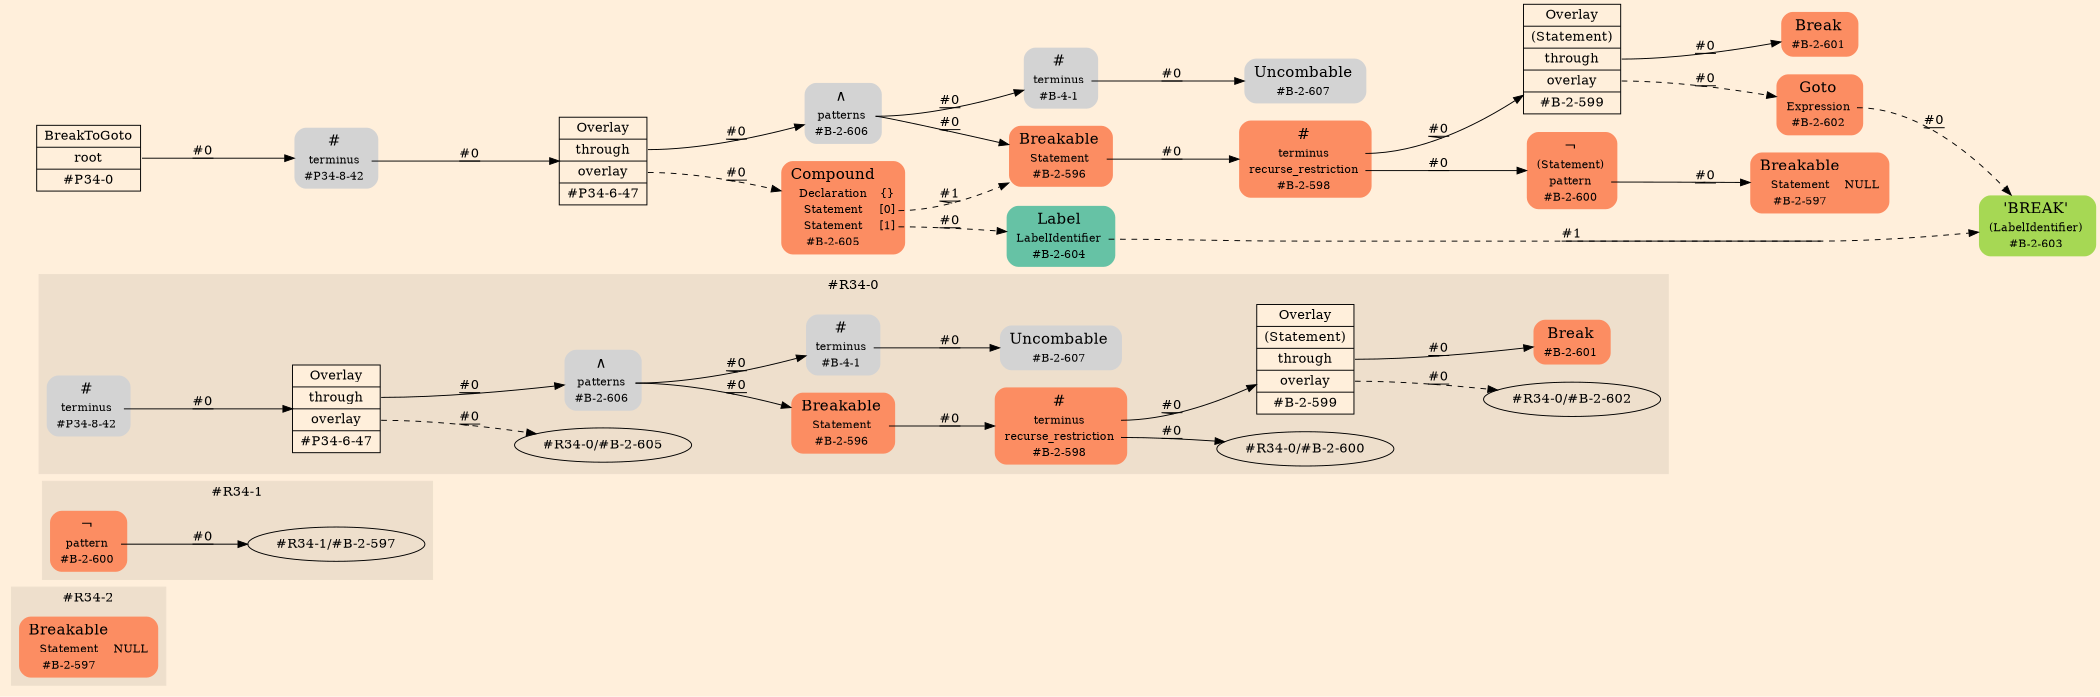 digraph Inferno {
graph [
rankdir = "LR"
ranksep = 1.0
size = "14,20"
bgcolor = antiquewhite1
];
node [
];
subgraph "cluster#R34-2" {
label = "#R34-2"
style = "filled"
color = antiquewhite2
"#R34-2/#B-2-597" [
shape = "plaintext"
fillcolor = "/set28/2"
label = <<TABLE BORDER="0" CELLBORDER="0" CELLSPACING="0">
 <TR>
  <TD><FONT POINT-SIZE="16.0">Breakable</FONT></TD>
  <TD></TD>
 </TR>
 <TR>
  <TD>Statement</TD>
  <TD PORT="port0">NULL</TD>
 </TR>
 <TR>
  <TD>#B-2-597</TD>
  <TD PORT="port1"></TD>
 </TR>
</TABLE>>
style = "rounded,filled"
fontsize = "12"
];
}
subgraph "cluster#R34-1" {
label = "#R34-1"
style = "filled"
color = antiquewhite2
"#R34-1/#B-2-600" [
shape = "plaintext"
fillcolor = "/set28/2"
label = <<TABLE BORDER="0" CELLBORDER="0" CELLSPACING="0">
 <TR>
  <TD><FONT POINT-SIZE="16.0">¬</FONT></TD>
  <TD></TD>
 </TR>
 <TR>
  <TD>pattern</TD>
  <TD PORT="port0"></TD>
 </TR>
 <TR>
  <TD>#B-2-600</TD>
  <TD PORT="port1"></TD>
 </TR>
</TABLE>>
style = "rounded,filled"
fontsize = "12"
];
"#R34-1/#B-2-600":port0 -> "#R34-1/#B-2-597" [style="solid"
label = "#0"
decorate = true
];
}
subgraph "cluster#R34-0" {
label = "#R34-0"
style = "filled"
color = antiquewhite2
"#R34-0/#B-2-607" [
shape = "plaintext"
label = <<TABLE BORDER="0" CELLBORDER="0" CELLSPACING="0">
 <TR>
  <TD><FONT POINT-SIZE="16.0">Uncombable</FONT></TD>
  <TD></TD>
 </TR>
 <TR>
  <TD>#B-2-607</TD>
  <TD PORT="port0"></TD>
 </TR>
</TABLE>>
style = "rounded,filled"
fontsize = "12"
];
"#R34-0/#B-2-596" [
shape = "plaintext"
fillcolor = "/set28/2"
label = <<TABLE BORDER="0" CELLBORDER="0" CELLSPACING="0">
 <TR>
  <TD><FONT POINT-SIZE="16.0">Breakable</FONT></TD>
  <TD></TD>
 </TR>
 <TR>
  <TD>Statement</TD>
  <TD PORT="port0"></TD>
 </TR>
 <TR>
  <TD>#B-2-596</TD>
  <TD PORT="port1"></TD>
 </TR>
</TABLE>>
style = "rounded,filled"
fontsize = "12"
];
"#R34-0/#B-4-1" [
shape = "plaintext"
label = <<TABLE BORDER="0" CELLBORDER="0" CELLSPACING="0">
 <TR>
  <TD><FONT POINT-SIZE="16.0">#</FONT></TD>
  <TD></TD>
 </TR>
 <TR>
  <TD>terminus</TD>
  <TD PORT="port0"></TD>
 </TR>
 <TR>
  <TD>#B-4-1</TD>
  <TD PORT="port1"></TD>
 </TR>
</TABLE>>
style = "rounded,filled"
fontsize = "12"
];
"#R34-0/#B-2-601" [
shape = "plaintext"
fillcolor = "/set28/2"
label = <<TABLE BORDER="0" CELLBORDER="0" CELLSPACING="0">
 <TR>
  <TD><FONT POINT-SIZE="16.0">Break</FONT></TD>
  <TD></TD>
 </TR>
 <TR>
  <TD>#B-2-601</TD>
  <TD PORT="port0"></TD>
 </TR>
</TABLE>>
style = "rounded,filled"
fontsize = "12"
];
"#R34-0/#P34-8-42" [
shape = "plaintext"
label = <<TABLE BORDER="0" CELLBORDER="0" CELLSPACING="0">
 <TR>
  <TD><FONT POINT-SIZE="16.0">#</FONT></TD>
  <TD></TD>
 </TR>
 <TR>
  <TD>terminus</TD>
  <TD PORT="port0"></TD>
 </TR>
 <TR>
  <TD>#P34-8-42</TD>
  <TD PORT="port1"></TD>
 </TR>
</TABLE>>
style = "rounded,filled"
fontsize = "12"
];
"#R34-0/#B-2-598" [
shape = "plaintext"
fillcolor = "/set28/2"
label = <<TABLE BORDER="0" CELLBORDER="0" CELLSPACING="0">
 <TR>
  <TD><FONT POINT-SIZE="16.0">#</FONT></TD>
  <TD></TD>
 </TR>
 <TR>
  <TD>terminus</TD>
  <TD PORT="port0"></TD>
 </TR>
 <TR>
  <TD>recurse_restriction</TD>
  <TD PORT="port1"></TD>
 </TR>
 <TR>
  <TD>#B-2-598</TD>
  <TD PORT="port2"></TD>
 </TR>
</TABLE>>
style = "rounded,filled"
fontsize = "12"
];
"#R34-0/#B-2-599" [
shape = "record"
fillcolor = "/set28/2"
label = "<fixed> Overlay | <port0> (Statement) | <port1> through | <port2> overlay | <port3> #B-2-599"
style = "filled"
fontsize = "14"
fillcolor = antiquewhite1
];
"#R34-0/#P34-6-47" [
shape = "record"
label = "<fixed> Overlay | <port0> through | <port1> overlay | <port2> #P34-6-47"
style = "filled"
fontsize = "14"
fillcolor = antiquewhite1
];
"#R34-0/#B-2-606" [
shape = "plaintext"
label = <<TABLE BORDER="0" CELLBORDER="0" CELLSPACING="0">
 <TR>
  <TD><FONT POINT-SIZE="16.0">∧</FONT></TD>
  <TD></TD>
 </TR>
 <TR>
  <TD>patterns</TD>
  <TD PORT="port0"></TD>
 </TR>
 <TR>
  <TD>#B-2-606</TD>
  <TD PORT="port1"></TD>
 </TR>
</TABLE>>
style = "rounded,filled"
fontsize = "12"
];
"#R34-0/#B-2-596":port0 -> "#R34-0/#B-2-598" [style="solid"
label = "#0"
decorate = true
];
"#R34-0/#B-4-1":port0 -> "#R34-0/#B-2-607" [style="solid"
label = "#0"
decorate = true
];
"#R34-0/#P34-8-42":port0 -> "#R34-0/#P34-6-47" [style="solid"
label = "#0"
decorate = true
];
"#R34-0/#B-2-598":port0 -> "#R34-0/#B-2-599" [style="solid"
label = "#0"
decorate = true
];
"#R34-0/#B-2-598":port1 -> "#R34-0/#B-2-600" [style="solid"
label = "#0"
decorate = true
];
"#R34-0/#B-2-599":port1 -> "#R34-0/#B-2-601" [style="solid"
label = "#0"
decorate = true
];
"#R34-0/#B-2-599":port2 -> "#R34-0/#B-2-602" [style="dashed"
label = "#0"
decorate = true
];
"#R34-0/#P34-6-47":port0 -> "#R34-0/#B-2-606" [style="solid"
label = "#0"
decorate = true
];
"#R34-0/#P34-6-47":port1 -> "#R34-0/#B-2-605" [style="dashed"
label = "#0"
decorate = true
];
"#R34-0/#B-2-606":port0 -> "#R34-0/#B-2-596" [style="solid"
label = "#0"
decorate = true
];
"#R34-0/#B-2-606":port0 -> "#R34-0/#B-4-1" [style="solid"
label = "#0"
decorate = true
];
}
"/CR#P34-0" [
shape = "record"
fillcolor = "transparent"
label = "<fixed> BreakToGoto | <port0> root | <port1> #P34-0"
style = "filled"
fontsize = "14"
fillcolor = antiquewhite1
];
"/#P34-8-42" [
shape = "plaintext"
label = <<TABLE BORDER="0" CELLBORDER="0" CELLSPACING="0">
 <TR>
  <TD><FONT POINT-SIZE="16.0">#</FONT></TD>
  <TD></TD>
 </TR>
 <TR>
  <TD>terminus</TD>
  <TD PORT="port0"></TD>
 </TR>
 <TR>
  <TD>#P34-8-42</TD>
  <TD PORT="port1"></TD>
 </TR>
</TABLE>>
style = "rounded,filled"
fontsize = "12"
];
"/#P34-6-47" [
shape = "record"
label = "<fixed> Overlay | <port0> through | <port1> overlay | <port2> #P34-6-47"
style = "filled"
fontsize = "14"
fillcolor = antiquewhite1
];
"/#B-2-606" [
shape = "plaintext"
label = <<TABLE BORDER="0" CELLBORDER="0" CELLSPACING="0">
 <TR>
  <TD><FONT POINT-SIZE="16.0">∧</FONT></TD>
  <TD></TD>
 </TR>
 <TR>
  <TD>patterns</TD>
  <TD PORT="port0"></TD>
 </TR>
 <TR>
  <TD>#B-2-606</TD>
  <TD PORT="port1"></TD>
 </TR>
</TABLE>>
style = "rounded,filled"
fontsize = "12"
];
"/#B-2-596" [
shape = "plaintext"
fillcolor = "/set28/2"
label = <<TABLE BORDER="0" CELLBORDER="0" CELLSPACING="0">
 <TR>
  <TD><FONT POINT-SIZE="16.0">Breakable</FONT></TD>
  <TD></TD>
 </TR>
 <TR>
  <TD>Statement</TD>
  <TD PORT="port0"></TD>
 </TR>
 <TR>
  <TD>#B-2-596</TD>
  <TD PORT="port1"></TD>
 </TR>
</TABLE>>
style = "rounded,filled"
fontsize = "12"
];
"/#B-2-598" [
shape = "plaintext"
fillcolor = "/set28/2"
label = <<TABLE BORDER="0" CELLBORDER="0" CELLSPACING="0">
 <TR>
  <TD><FONT POINT-SIZE="16.0">#</FONT></TD>
  <TD></TD>
 </TR>
 <TR>
  <TD>terminus</TD>
  <TD PORT="port0"></TD>
 </TR>
 <TR>
  <TD>recurse_restriction</TD>
  <TD PORT="port1"></TD>
 </TR>
 <TR>
  <TD>#B-2-598</TD>
  <TD PORT="port2"></TD>
 </TR>
</TABLE>>
style = "rounded,filled"
fontsize = "12"
];
"/#B-2-599" [
shape = "record"
fillcolor = "/set28/2"
label = "<fixed> Overlay | <port0> (Statement) | <port1> through | <port2> overlay | <port3> #B-2-599"
style = "filled"
fontsize = "14"
fillcolor = antiquewhite1
];
"/#B-2-601" [
shape = "plaintext"
fillcolor = "/set28/2"
label = <<TABLE BORDER="0" CELLBORDER="0" CELLSPACING="0">
 <TR>
  <TD><FONT POINT-SIZE="16.0">Break</FONT></TD>
  <TD></TD>
 </TR>
 <TR>
  <TD>#B-2-601</TD>
  <TD PORT="port0"></TD>
 </TR>
</TABLE>>
style = "rounded,filled"
fontsize = "12"
];
"/#B-2-602" [
shape = "plaintext"
fillcolor = "/set28/2"
label = <<TABLE BORDER="0" CELLBORDER="0" CELLSPACING="0">
 <TR>
  <TD><FONT POINT-SIZE="16.0">Goto</FONT></TD>
  <TD></TD>
 </TR>
 <TR>
  <TD>Expression</TD>
  <TD PORT="port0"></TD>
 </TR>
 <TR>
  <TD>#B-2-602</TD>
  <TD PORT="port1"></TD>
 </TR>
</TABLE>>
style = "rounded,filled"
fontsize = "12"
];
"/#B-2-603" [
shape = "plaintext"
fillcolor = "/set28/5"
label = <<TABLE BORDER="0" CELLBORDER="0" CELLSPACING="0">
 <TR>
  <TD><FONT POINT-SIZE="16.0">'BREAK'</FONT></TD>
  <TD></TD>
 </TR>
 <TR>
  <TD>(LabelIdentifier)</TD>
  <TD PORT="port0"></TD>
 </TR>
 <TR>
  <TD>#B-2-603</TD>
  <TD PORT="port1"></TD>
 </TR>
</TABLE>>
style = "rounded,filled"
fontsize = "12"
];
"/#B-2-600" [
shape = "plaintext"
fillcolor = "/set28/2"
label = <<TABLE BORDER="0" CELLBORDER="0" CELLSPACING="0">
 <TR>
  <TD><FONT POINT-SIZE="16.0">¬</FONT></TD>
  <TD></TD>
 </TR>
 <TR>
  <TD>(Statement)</TD>
  <TD PORT="port0"></TD>
 </TR>
 <TR>
  <TD>pattern</TD>
  <TD PORT="port1"></TD>
 </TR>
 <TR>
  <TD>#B-2-600</TD>
  <TD PORT="port2"></TD>
 </TR>
</TABLE>>
style = "rounded,filled"
fontsize = "12"
];
"/#B-2-597" [
shape = "plaintext"
fillcolor = "/set28/2"
label = <<TABLE BORDER="0" CELLBORDER="0" CELLSPACING="0">
 <TR>
  <TD><FONT POINT-SIZE="16.0">Breakable</FONT></TD>
  <TD></TD>
 </TR>
 <TR>
  <TD>Statement</TD>
  <TD PORT="port0">NULL</TD>
 </TR>
 <TR>
  <TD>#B-2-597</TD>
  <TD PORT="port1"></TD>
 </TR>
</TABLE>>
style = "rounded,filled"
fontsize = "12"
];
"/#B-4-1" [
shape = "plaintext"
label = <<TABLE BORDER="0" CELLBORDER="0" CELLSPACING="0">
 <TR>
  <TD><FONT POINT-SIZE="16.0">#</FONT></TD>
  <TD></TD>
 </TR>
 <TR>
  <TD>terminus</TD>
  <TD PORT="port0"></TD>
 </TR>
 <TR>
  <TD>#B-4-1</TD>
  <TD PORT="port1"></TD>
 </TR>
</TABLE>>
style = "rounded,filled"
fontsize = "12"
];
"/#B-2-607" [
shape = "plaintext"
label = <<TABLE BORDER="0" CELLBORDER="0" CELLSPACING="0">
 <TR>
  <TD><FONT POINT-SIZE="16.0">Uncombable</FONT></TD>
  <TD></TD>
 </TR>
 <TR>
  <TD>#B-2-607</TD>
  <TD PORT="port0"></TD>
 </TR>
</TABLE>>
style = "rounded,filled"
fontsize = "12"
];
"/#B-2-605" [
shape = "plaintext"
fillcolor = "/set28/2"
label = <<TABLE BORDER="0" CELLBORDER="0" CELLSPACING="0">
 <TR>
  <TD><FONT POINT-SIZE="16.0">Compound</FONT></TD>
  <TD></TD>
 </TR>
 <TR>
  <TD>Declaration</TD>
  <TD PORT="port0">{}</TD>
 </TR>
 <TR>
  <TD>Statement</TD>
  <TD PORT="port1">[0]</TD>
 </TR>
 <TR>
  <TD>Statement</TD>
  <TD PORT="port2">[1]</TD>
 </TR>
 <TR>
  <TD>#B-2-605</TD>
  <TD PORT="port3"></TD>
 </TR>
</TABLE>>
style = "rounded,filled"
fontsize = "12"
];
"/#B-2-604" [
shape = "plaintext"
fillcolor = "/set28/1"
label = <<TABLE BORDER="0" CELLBORDER="0" CELLSPACING="0">
 <TR>
  <TD><FONT POINT-SIZE="16.0">Label</FONT></TD>
  <TD></TD>
 </TR>
 <TR>
  <TD>LabelIdentifier</TD>
  <TD PORT="port0"></TD>
 </TR>
 <TR>
  <TD>#B-2-604</TD>
  <TD PORT="port1"></TD>
 </TR>
</TABLE>>
style = "rounded,filled"
fontsize = "12"
];
"/CR#P34-0":port0 -> "/#P34-8-42" [style="solid"
label = "#0"
decorate = true
];
"/#P34-8-42":port0 -> "/#P34-6-47" [style="solid"
label = "#0"
decorate = true
];
"/#P34-6-47":port0 -> "/#B-2-606" [style="solid"
label = "#0"
decorate = true
];
"/#P34-6-47":port1 -> "/#B-2-605" [style="dashed"
label = "#0"
decorate = true
];
"/#B-2-606":port0 -> "/#B-2-596" [style="solid"
label = "#0"
decorate = true
];
"/#B-2-606":port0 -> "/#B-4-1" [style="solid"
label = "#0"
decorate = true
];
"/#B-2-596":port0 -> "/#B-2-598" [style="solid"
label = "#0"
decorate = true
];
"/#B-2-598":port0 -> "/#B-2-599" [style="solid"
label = "#0"
decorate = true
];
"/#B-2-598":port1 -> "/#B-2-600" [style="solid"
label = "#0"
decorate = true
];
"/#B-2-599":port1 -> "/#B-2-601" [style="solid"
label = "#0"
decorate = true
];
"/#B-2-599":port2 -> "/#B-2-602" [style="dashed"
label = "#0"
decorate = true
];
"/#B-2-602":port0 -> "/#B-2-603" [style="dashed"
label = "#0"
decorate = true
];
"/#B-2-600":port1 -> "/#B-2-597" [style="solid"
label = "#0"
decorate = true
];
"/#B-4-1":port0 -> "/#B-2-607" [style="solid"
label = "#0"
decorate = true
];
"/#B-2-605":port1 -> "/#B-2-596" [style="dashed"
label = "#1"
decorate = true
];
"/#B-2-605":port2 -> "/#B-2-604" [style="dashed"
label = "#0"
decorate = true
];
"/#B-2-604":port0 -> "/#B-2-603" [style="dashed"
label = "#1"
decorate = true
];
}
